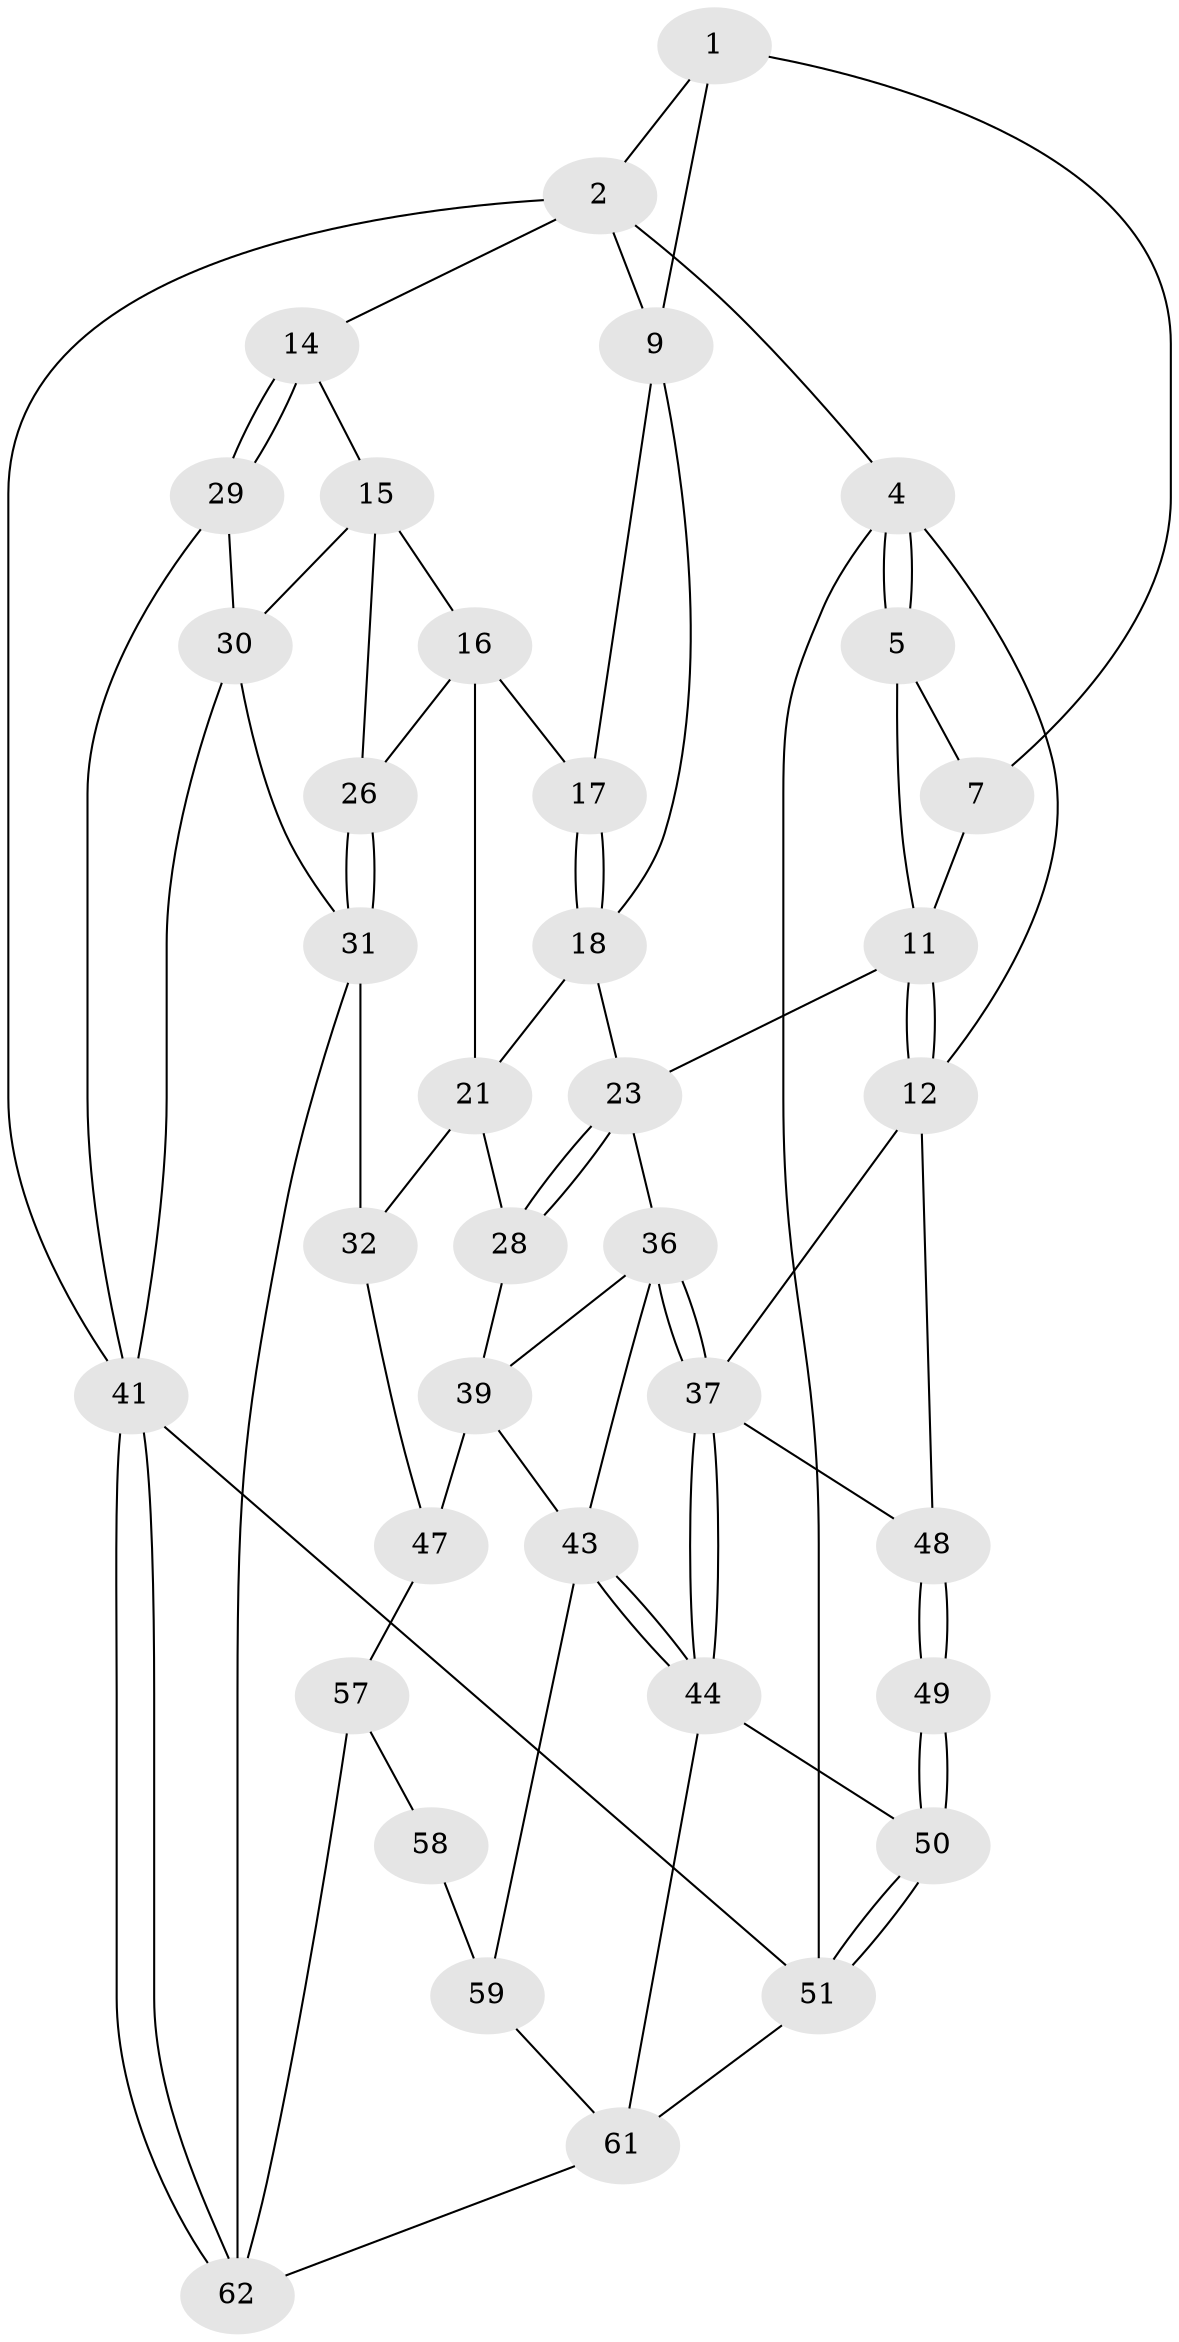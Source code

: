 // original degree distribution, {3: 0.030303030303030304, 4: 0.2878787878787879, 5: 0.42424242424242425, 6: 0.25757575757575757}
// Generated by graph-tools (version 1.1) at 2025/42/03/06/25 10:42:34]
// undirected, 37 vertices, 79 edges
graph export_dot {
graph [start="1"]
  node [color=gray90,style=filled];
  1 [pos="+0.5851779702813212+0",super="+6"];
  2 [pos="+0.7761510588423463+0",super="+3"];
  4 [pos="+0+0"];
  5 [pos="+0.24349430795551966+0",super="+8"];
  7 [pos="+0.41800193260463997+0.15859815122338114"];
  9 [pos="+0.731177553302937+0.04594890808552801",super="+10"];
  11 [pos="+0.06514719332325485+0.32327573353178524",super="+19"];
  12 [pos="+0+0.3176009813535808",super="+13"];
  14 [pos="+1+0"];
  15 [pos="+0.9414041812859385+0.23850901439570105",super="+25"];
  16 [pos="+0.7946153239517727+0.2212478435294754",super="+20"];
  17 [pos="+0.7327318787764826+0.16504159134165988"];
  18 [pos="+0.5620975257282088+0.28053268723443364",super="+22"];
  21 [pos="+0.6315015536879485+0.39844023509363896",super="+27"];
  23 [pos="+0.35263177626312464+0.3924924399797967",super="+24"];
  26 [pos="+0.8035036658501751+0.4334139166744274"];
  28 [pos="+0.5506870756351555+0.5346156616521108"];
  29 [pos="+1+0.5082566726504848"];
  30 [pos="+0.9037455006967355+0.4917561931114694",super="+34"];
  31 [pos="+0.7280620670685533+0.6938326094079907",super="+35"];
  32 [pos="+0.6750056869439085+0.6856928775021317",super="+33"];
  36 [pos="+0.2781442276942344+0.4478874729698221",super="+40"];
  37 [pos="+0.21321972961370286+0.6965281429380387",super="+38"];
  39 [pos="+0.3557767180771016+0.5264097296266851",super="+45"];
  41 [pos="+1+1",super="+42"];
  43 [pos="+0.2884846961111678+0.713048725850179",super="+46"];
  44 [pos="+0.23008082691085663+0.72131965164708",super="+53"];
  47 [pos="+0.44278206995464076+0.6943307472623363",super="+56"];
  48 [pos="+0+0.7298481831990731",super="+52"];
  49 [pos="+0+0.9281091083356174",super="+55"];
  50 [pos="+0+0.971371137361744",super="+54"];
  51 [pos="+0+1"];
  57 [pos="+0.5877422223019244+0.8413671869317515",super="+64"];
  58 [pos="+0.5668192466607856+0.8395669639357802",super="+65"];
  59 [pos="+0.41932208327134823+0.8020445298787885",super="+60"];
  61 [pos="+0.2506492418885847+0.9678160575907149",super="+66"];
  62 [pos="+1+1",super="+63"];
  1 -- 2;
  1 -- 9;
  1 -- 7;
  2 -- 9;
  2 -- 41;
  2 -- 4;
  2 -- 14;
  4 -- 5;
  4 -- 5;
  4 -- 51;
  4 -- 12;
  5 -- 11;
  5 -- 7;
  7 -- 11;
  9 -- 17;
  9 -- 18;
  11 -- 12;
  11 -- 12;
  11 -- 23;
  12 -- 37;
  12 -- 48;
  14 -- 15;
  14 -- 29;
  14 -- 29;
  15 -- 16;
  15 -- 26;
  15 -- 30;
  16 -- 17;
  16 -- 26;
  16 -- 21;
  17 -- 18;
  17 -- 18;
  18 -- 21;
  18 -- 23;
  21 -- 32;
  21 -- 28;
  23 -- 28;
  23 -- 28;
  23 -- 36;
  26 -- 31;
  26 -- 31;
  28 -- 39;
  29 -- 30;
  29 -- 41;
  30 -- 31;
  30 -- 41;
  31 -- 32;
  31 -- 62;
  32 -- 47 [weight=2];
  36 -- 37;
  36 -- 37;
  36 -- 43;
  36 -- 39;
  37 -- 44;
  37 -- 44;
  37 -- 48;
  39 -- 43;
  39 -- 47;
  41 -- 62;
  41 -- 62;
  41 -- 51;
  43 -- 44;
  43 -- 44;
  43 -- 59;
  44 -- 61;
  44 -- 50;
  47 -- 57;
  48 -- 49 [weight=2];
  48 -- 49;
  49 -- 50 [weight=2];
  49 -- 50;
  50 -- 51;
  50 -- 51;
  51 -- 61;
  57 -- 58 [weight=2];
  57 -- 62;
  58 -- 59 [weight=2];
  59 -- 61;
  61 -- 62;
}
